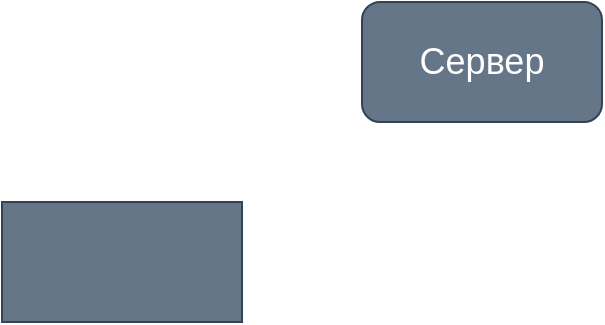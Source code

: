 <mxfile version="21.6.8" type="github">
  <diagram name="Страница — 1" id="G-to5CG4T1fERYMUIXFt">
    <mxGraphModel dx="875" dy="465" grid="1" gridSize="10" guides="1" tooltips="1" connect="1" arrows="1" fold="1" page="1" pageScale="1" pageWidth="827" pageHeight="1169" background="#FFFFFF" math="0" shadow="0">
      <root>
        <mxCell id="0" />
        <mxCell id="1" parent="0" />
        <mxCell id="g8WKyvWTwijSTEKsjunO-6" value="&lt;font style=&quot;font-size: 18px;&quot;&gt;Сервер&lt;/font&gt;" style="rounded=1;whiteSpace=wrap;html=1;fillColor=#647687;strokeColor=#314354;fontColor=#ffffff;" vertex="1" parent="1">
          <mxGeometry x="250" y="60" width="120" height="60" as="geometry" />
        </mxCell>
        <mxCell id="g8WKyvWTwijSTEKsjunO-7" value="" style="rounded=0;whiteSpace=wrap;html=1;fillColor=#647687;fontColor=#ffffff;strokeColor=#314354;" vertex="1" parent="1">
          <mxGeometry x="70" y="160" width="120" height="60" as="geometry" />
        </mxCell>
      </root>
    </mxGraphModel>
  </diagram>
</mxfile>
